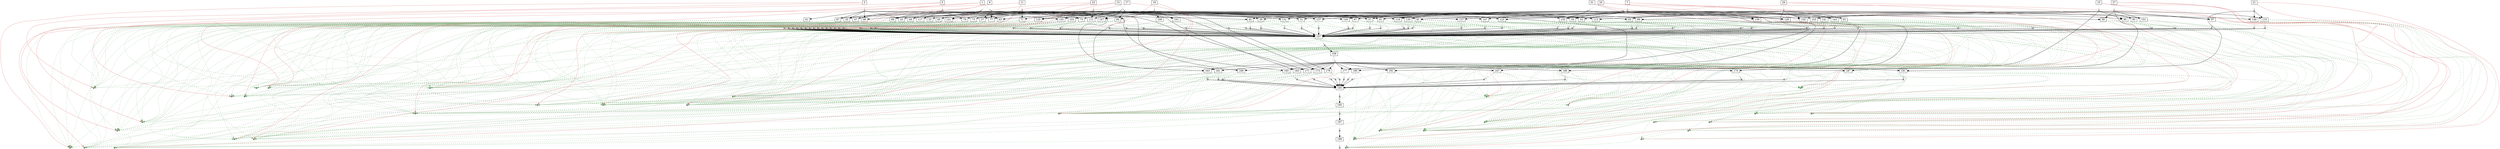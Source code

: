 strict digraph  {
	node [label="\N"];
	1	 [height=0,
		shape=rect,
		size=13.91,
		width=0];
	2	 [fillcolor=gray,
		height=0.1,
		label="",
		shape=rect,
		size=0,
		style=filled,
		width=0.1];
	1 -> 2	 [color=gray,
		size=12487476.0];
	201	 [fillcolor="#88bb88",
		height=0.1,
		label="",
		shape=rect,
		size=0,
		style=filled,
		width=0.1];
	1 -> 201	 [color="#dd7777",
		size=4061838.0,
		weight=0];
	202	 [fillcolor="#88bb88",
		height=0.1,
		label="",
		shape=rect,
		size=0,
		style=filled,
		width=0.1];
	1 -> 202	 [color="#dd7777",
		size=4061838.0,
		weight=0];
	33	 [height=0,
		shape=rect,
		size=10.37,
		width=0];
	2 -> 33	 [size=0];
	35	 [height=0,
		shape=rect,
		size=10.47,
		width=0];
	2 -> 35	 [size=0];
	37	 [height=0,
		shape=rect,
		size=10.61,
		width=0];
	2 -> 37	 [size=0];
	39	 [height=0,
		shape=rect,
		size=10.59,
		width=0];
	2 -> 39	 [size=0];
	77	 [height=0,
		shape=rect,
		size=10.63,
		width=0];
	2 -> 77	 [size=0];
	103	 [height=0,
		shape=rect,
		size=10.75,
		width=0];
	2 -> 103	 [size=0];
	161	 [height=0,
		shape=rect,
		size=10.9,
		width=0];
	2 -> 161	 [size=0];
	3	 [height=0,
		shape=rect,
		size=13.82,
		width=0];
	4	 [fillcolor=gray,
		height=0.1,
		label="",
		shape=rect,
		size=0,
		style=filled,
		width=0.1];
	3 -> 4	 [color=gray,
		size=12535752.0];
	203	 [fillcolor="#88bb88",
		height=0.1,
		label="",
		shape=rect,
		size=0,
		style=filled,
		width=0.1];
	3 -> 203	 [color="#dd7777",
		size=4061838.0,
		weight=0];
	204	 [fillcolor="#88bb88",
		height=0.1,
		label="",
		shape=rect,
		size=0,
		style=filled,
		width=0.1];
	3 -> 204	 [color="#dd7777",
		size=4061838.0,
		weight=0];
	4 -> 35	 [size=0];
	41	 [height=0,
		shape=rect,
		size=10.59,
		width=0];
	4 -> 41	 [size=0];
	43	 [height=0,
		shape=rect,
		size=10.59,
		width=0];
	4 -> 43	 [size=0];
	45	 [height=0,
		shape=rect,
		size=10.68,
		width=0];
	4 -> 45	 [size=0];
	67	 [height=0,
		shape=rect,
		size=10.45,
		width=0];
	4 -> 67	 [size=0];
	99	 [height=0,
		shape=rect,
		size=10.48,
		width=0];
	4 -> 99	 [size=0];
	163	 [height=0,
		shape=rect,
		size=10.64,
		width=0];
	4 -> 163	 [size=0];
	5	 [height=0,
		shape=rect,
		size=13.96,
		width=0];
	6	 [fillcolor=gray,
		height=0.1,
		label="",
		shape=rect,
		size=0,
		style=filled,
		width=0.1];
	5 -> 6	 [color=gray,
		size=12546996.0];
	205	 [fillcolor="#88bb88",
		height=0.1,
		label="",
		shape=rect,
		size=0,
		style=filled,
		width=0.1];
	5 -> 205	 [color="#dd7777",
		size=4061838.0,
		weight=0];
	206	 [fillcolor="#88bb88",
		height=0.1,
		label="",
		shape=rect,
		size=0,
		style=filled,
		width=0.1];
	5 -> 206	 [color="#dd7777",
		size=4061838.0,
		weight=0];
	47	 [height=0,
		shape=rect,
		size=10.74,
		width=0];
	6 -> 47	 [size=0];
	49	 [height=0,
		shape=rect,
		size=10.64,
		width=0];
	6 -> 49	 [size=0];
	51	 [height=0,
		shape=rect,
		size=10.59,
		width=0];
	6 -> 51	 [size=0];
	69	 [height=0,
		shape=rect,
		size=10.52,
		width=0];
	6 -> 69	 [size=0];
	79	 [height=0,
		shape=rect,
		size=10.83,
		width=0];
	6 -> 79	 [size=0];
	105	 [height=0,
		shape=rect,
		size=10.49,
		width=0];
	6 -> 105	 [size=0];
	117	 [height=0,
		shape=rect,
		size=10.54,
		width=0];
	6 -> 117	 [size=0];
	165	 [height=0,
		shape=rect,
		size=10.47,
		width=0];
	6 -> 165	 [size=0];
	7	 [height=0,
		shape=rect,
		size=13.47,
		width=0];
	8	 [fillcolor=gray,
		height=0.1,
		label="",
		shape=rect,
		size=0,
		style=filled,
		width=0.1];
	7 -> 8	 [color=gray,
		size=12537310.0];
	207	 [fillcolor="#88bb88",
		height=0.1,
		label="",
		shape=rect,
		size=0,
		style=filled,
		width=0.1];
	7 -> 207	 [color="#dd7777",
		size=4061838.0,
		weight=0];
	208	 [fillcolor="#88bb88",
		height=0.1,
		label="",
		shape=rect,
		size=0,
		style=filled,
		width=0.1];
	7 -> 208	 [color="#dd7777",
		size=4061838.0,
		weight=0];
	8 -> 51	 [size=0];
	53	 [height=0,
		shape=rect,
		size=10.33,
		width=0];
	8 -> 53	 [size=0];
	55	 [height=0,
		shape=rect,
		size=10.65,
		width=0];
	8 -> 55	 [size=0];
	57	 [height=0,
		shape=rect,
		size=10.68,
		width=0];
	8 -> 57	 [size=0];
	59	 [height=0,
		shape=rect,
		size=10.61,
		width=0];
	8 -> 59	 [size=0];
	61	 [height=0,
		shape=rect,
		size=10.63,
		width=0];
	8 -> 61	 [size=0];
	81	 [height=0,
		shape=rect,
		size=10.69,
		width=0];
	8 -> 81	 [size=0];
	119	 [height=0,
		shape=rect,
		size=10.67,
		width=0];
	8 -> 119	 [size=0];
	129	 [height=0,
		shape=rect,
		size=10.65,
		width=0];
	8 -> 129	 [size=0];
	143	 [height=0,
		shape=rect,
		size=10.54,
		width=0];
	8 -> 143	 [size=0];
	167	 [height=0,
		shape=rect,
		size=11.07,
		width=0];
	8 -> 167	 [size=0];
	9	 [height=0,
		shape=rect,
		size=13.71,
		width=0];
	10	 [fillcolor=gray,
		height=0.1,
		label="",
		shape=rect,
		size=0,
		style=filled,
		width=0.1];
	9 -> 10	 [color=gray,
		size=12561358.0];
	209	 [fillcolor="#88bb88",
		height=0.1,
		label="",
		shape=rect,
		size=0,
		style=filled,
		width=0.1];
	9 -> 209	 [color="#dd7777",
		size=4061838.0,
		weight=0];
	210	 [fillcolor="#88bb88",
		height=0.1,
		label="",
		shape=rect,
		size=0,
		style=filled,
		width=0.1];
	9 -> 210	 [color="#dd7777",
		size=4061838.0,
		weight=0];
	63	 [height=0,
		shape=rect,
		size=10.57,
		width=0];
	10 -> 63	 [size=0];
	65	 [height=0,
		shape=rect,
		size=10.45,
		width=0];
	10 -> 65	 [size=0];
	121	 [height=0,
		shape=rect,
		size=10.48,
		width=0];
	10 -> 121	 [size=0];
	169	 [height=0,
		shape=rect,
		size=10.71,
		width=0];
	10 -> 169	 [size=0];
	11	 [height=0,
		shape=rect,
		size=13.43,
		width=0];
	12	 [fillcolor=gray,
		height=0.1,
		label="",
		shape=rect,
		size=0,
		style=filled,
		width=0.1];
	11 -> 12	 [color=gray,
		size=12534206.0];
	211	 [fillcolor="#88bb88",
		height=0.1,
		label="",
		shape=rect,
		size=0,
		style=filled,
		width=0.1];
	11 -> 211	 [color="#dd7777",
		size=4061838.0,
		weight=0];
	212	 [fillcolor="#88bb88",
		height=0.1,
		label="",
		shape=rect,
		size=0,
		style=filled,
		width=0.1];
	11 -> 212	 [color="#dd7777",
		size=4061838.0,
		weight=0];
	12 -> 47	 [size=0];
	12 -> 67	 [size=0];
	12 -> 69	 [size=0];
	71	 [height=0,
		shape=rect,
		size=10.54,
		width=0];
	12 -> 71	 [size=0];
	73	 [height=0,
		shape=rect,
		size=10.6,
		width=0];
	12 -> 73	 [size=0];
	75	 [height=0,
		shape=rect,
		size=10.55,
		width=0];
	12 -> 75	 [size=0];
	131	 [height=0,
		shape=rect,
		size=10.55,
		width=0];
	12 -> 131	 [size=0];
	145	 [height=0,
		shape=rect,
		size=10.68,
		width=0];
	12 -> 145	 [size=0];
	171	 [height=0,
		shape=rect,
		size=10.79,
		width=0];
	12 -> 171	 [size=0];
	13	 [height=0,
		shape=rect,
		size=13.94,
		width=0];
	14	 [fillcolor=gray,
		height=0.1,
		label="",
		shape=rect,
		size=0,
		style=filled,
		width=0.1];
	13 -> 14	 [color=gray,
		size=12559370.0];
	213	 [fillcolor="#88bb88",
		height=0.1,
		label="",
		shape=rect,
		size=0,
		style=filled,
		width=0.1];
	13 -> 213	 [color="#dd7777",
		size=4061838.0,
		weight=0];
	214	 [fillcolor="#88bb88",
		height=0.1,
		label="",
		shape=rect,
		size=0,
		style=filled,
		width=0.1];
	13 -> 214	 [color="#dd7777",
		size=4061838.0,
		weight=0];
	14 -> 37	 [size=0];
	14 -> 63	 [size=0];
	14 -> 71	 [size=0];
	14 -> 77	 [size=0];
	14 -> 79	 [size=0];
	14 -> 81	 [size=0];
	83	 [height=0,
		shape=rect,
		size=10.49,
		width=0];
	14 -> 83	 [size=0];
	85	 [height=0,
		shape=rect,
		size=10.46,
		width=0];
	14 -> 85	 [size=0];
	87	 [height=0,
		shape=rect,
		size=10.68,
		width=0];
	14 -> 87	 [size=0];
	89	 [height=0,
		shape=rect,
		size=10.53,
		width=0];
	14 -> 89	 [size=0];
	91	 [height=0,
		shape=rect,
		size=10.66,
		width=0];
	14 -> 91	 [size=0];
	107	 [height=0,
		shape=rect,
		size=10.58,
		width=0];
	14 -> 107	 [size=0];
	147	 [height=0,
		shape=rect,
		size=10.62,
		width=0];
	14 -> 147	 [size=0];
	173	 [height=0,
		shape=rect,
		size=10.7,
		width=0];
	14 -> 173	 [size=0];
	15	 [height=0,
		shape=rect,
		size=13.95,
		width=0];
	16	 [fillcolor=gray,
		height=0.1,
		label="",
		shape=rect,
		size=0,
		style=filled,
		width=0.1];
	15 -> 16	 [color=gray,
		size=12593844.0];
	215	 [fillcolor="#88bb88",
		height=0.1,
		label="",
		shape=rect,
		size=0,
		style=filled,
		width=0.1];
	15 -> 215	 [color="#dd7777",
		size=4061838.0,
		weight=0];
	216	 [fillcolor="#88bb88",
		height=0.1,
		label="",
		shape=rect,
		size=0,
		style=filled,
		width=0.1];
	15 -> 216	 [color="#dd7777",
		size=4061838.0,
		weight=0];
	16 -> 83	 [size=0];
	93	 [height=0,
		shape=rect,
		size=10.65,
		width=0];
	16 -> 93	 [size=0];
	95	 [height=0,
		shape=rect,
		size=10.46,
		width=0];
	16 -> 95	 [size=0];
	97	 [height=0,
		shape=rect,
		size=10.56,
		width=0];
	16 -> 97	 [size=0];
	123	 [height=0,
		shape=rect,
		size=10.51,
		width=0];
	16 -> 123	 [size=0];
	175	 [height=0,
		shape=rect,
		size=10.61,
		width=0];
	16 -> 175	 [size=0];
	17	 [height=0,
		shape=rect,
		size=13.39,
		width=0];
	18	 [fillcolor=gray,
		height=0.1,
		label="",
		shape=rect,
		size=0,
		style=filled,
		width=0.1];
	17 -> 18	 [color=gray,
		size=12558874.0];
	217	 [fillcolor="#88bb88",
		height=0.1,
		label="",
		shape=rect,
		size=0,
		style=filled,
		width=0.1];
	17 -> 217	 [color="#dd7777",
		size=4061838.0,
		weight=0];
	218	 [fillcolor="#88bb88",
		height=0.1,
		label="",
		shape=rect,
		size=0,
		style=filled,
		width=0.1];
	17 -> 218	 [color="#dd7777",
		size=4061838.0,
		weight=0];
	18 -> 53	 [size=0];
	18 -> 65	 [size=0];
	18 -> 73	 [size=0];
	18 -> 99	 [size=0];
	101	 [height=0,
		shape=rect,
		size=10.68,
		width=0];
	18 -> 101	 [size=0];
	125	 [height=0,
		shape=rect,
		size=10.67,
		width=0];
	18 -> 125	 [size=0];
	133	 [height=0,
		shape=rect,
		size=10.64,
		width=0];
	18 -> 133	 [size=0];
	177	 [height=0,
		shape=rect,
		size=10.5,
		width=0];
	18 -> 177	 [size=0];
	19	 [height=0,
		shape=rect,
		size=13.49,
		width=0];
	20	 [fillcolor=gray,
		height=0.1,
		label="",
		shape=rect,
		size=0,
		style=filled,
		width=0.1];
	19 -> 20	 [color=gray,
		size=12530200.0];
	219	 [fillcolor="#88bb88",
		height=0.1,
		label="",
		shape=rect,
		size=0,
		style=filled,
		width=0.1];
	19 -> 219	 [color="#dd7777",
		size=4061838.0,
		weight=0];
	220	 [fillcolor="#88bb88",
		height=0.1,
		label="",
		shape=rect,
		size=0,
		style=filled,
		width=0.1];
	19 -> 220	 [color="#dd7777",
		size=4061838.0,
		weight=0];
	20 -> 55	 [size=0];
	20 -> 75	 [size=0];
	20 -> 85	 [size=0];
	20 -> 101	 [size=0];
	20 -> 103	 [size=0];
	20 -> 105	 [size=0];
	20 -> 107	 [size=0];
	109	 [height=0,
		shape=rect,
		size=10.83,
		width=0];
	20 -> 109	 [size=0];
	111	 [height=0,
		shape=rect,
		size=10.69,
		width=0];
	20 -> 111	 [size=0];
	113	 [height=0,
		shape=rect,
		size=10.73,
		width=0];
	20 -> 113	 [size=0];
	135	 [height=0,
		shape=rect,
		size=10.77,
		width=0];
	20 -> 135	 [size=0];
	179	 [height=0,
		shape=rect,
		size=10.55,
		width=0];
	20 -> 179	 [size=0];
	21	 [height=0,
		shape=rect,
		size=13.32,
		width=0];
	22	 [fillcolor=gray,
		height=0.1,
		label="",
		shape=rect,
		size=0,
		style=filled,
		width=0.1];
	21 -> 22	 [color=gray,
		size=12567566.0];
	221	 [fillcolor="#88bb88",
		height=0.1,
		label="",
		shape=rect,
		size=0,
		style=filled,
		width=0.1];
	21 -> 221	 [color="#dd7777",
		size=4061838.0,
		weight=0];
	222	 [fillcolor="#88bb88",
		height=0.1,
		label="",
		shape=rect,
		size=0,
		style=filled,
		width=0.1];
	21 -> 222	 [color="#dd7777",
		size=4061838.0,
		weight=0];
	115	 [height=0,
		shape=rect,
		size=10.65,
		width=0];
	22 -> 115	 [size=0];
	149	 [height=0,
		shape=rect,
		size=10.79,
		width=0];
	22 -> 149	 [size=0];
	181	 [height=0,
		shape=rect,
		size=10.75,
		width=0];
	22 -> 181	 [size=0];
	23	 [height=0,
		shape=rect,
		size=13.86,
		width=0];
	24	 [fillcolor=gray,
		height=0.1,
		label="",
		shape=rect,
		size=0,
		style=filled,
		width=0.1];
	23 -> 24	 [color=gray,
		size=12563900.0];
	223	 [fillcolor="#88bb88",
		height=0.1,
		label="",
		shape=rect,
		size=0,
		style=filled,
		width=0.1];
	23 -> 223	 [color="#dd7777",
		size=4061838.0,
		weight=0];
	224	 [fillcolor="#88bb88",
		height=0.1,
		label="",
		shape=rect,
		size=0,
		style=filled,
		width=0.1];
	23 -> 224	 [color="#dd7777",
		size=4061838.0,
		weight=0];
	24 -> 43	 [size=0];
	24 -> 49	 [size=0];
	24 -> 57	 [size=0];
	24 -> 111	 [size=0];
	24 -> 117	 [size=0];
	24 -> 119	 [size=0];
	24 -> 121	 [size=0];
	24 -> 123	 [size=0];
	24 -> 125	 [size=0];
	127	 [height=0,
		shape=rect,
		size=10.69,
		width=0];
	24 -> 127	 [size=0];
	137	 [height=0,
		shape=rect,
		size=10.47,
		width=0];
	24 -> 137	 [size=0];
	183	 [height=0,
		shape=rect,
		size=10.37,
		width=0];
	24 -> 183	 [size=0];
	25	 [height=0,
		shape=rect,
		size=13.53,
		width=0];
	26	 [fillcolor=gray,
		height=0.1,
		label="",
		shape=rect,
		size=0,
		style=filled,
		width=0.1];
	25 -> 26	 [color=gray,
		size=12541626.0];
	225	 [fillcolor="#88bb88",
		height=0.1,
		label="",
		shape=rect,
		size=0,
		style=filled,
		width=0.1];
	25 -> 225	 [color="#dd7777",
		size=4061838.0,
		weight=0];
	226	 [fillcolor="#88bb88",
		height=0.1,
		label="",
		shape=rect,
		size=0,
		style=filled,
		width=0.1];
	25 -> 226	 [color="#dd7777",
		size=4061838.0,
		weight=0];
	26 -> 87	 [size=0];
	26 -> 95	 [size=0];
	26 -> 129	 [size=0];
	26 -> 131	 [size=0];
	26 -> 133	 [size=0];
	26 -> 135	 [size=0];
	26 -> 137	 [size=0];
	139	 [height=0,
		shape=rect,
		size=10.55,
		width=0];
	26 -> 139	 [size=0];
	185	 [height=0,
		shape=rect,
		size=10.79,
		width=0];
	26 -> 185	 [size=0];
	27	 [height=0,
		shape=rect,
		size=13.93,
		width=0];
	28	 [fillcolor=gray,
		height=0.1,
		label="",
		shape=rect,
		size=0,
		style=filled,
		width=0.1];
	27 -> 28	 [color=gray,
		size=12536290.0];
	227	 [fillcolor="#88bb88",
		height=0.1,
		label="",
		shape=rect,
		size=0,
		style=filled,
		width=0.1];
	27 -> 227	 [color="#dd7777",
		size=4061838.0,
		weight=0];
	228	 [fillcolor="#88bb88",
		height=0.1,
		label="",
		shape=rect,
		size=0,
		style=filled,
		width=0.1];
	27 -> 228	 [color="#dd7777",
		size=4061838.0,
		weight=0];
	28 -> 59	 [size=0];
	28 -> 89	 [size=0];
	28 -> 97	 [size=0];
	28 -> 115	 [size=0];
	141	 [height=0,
		shape=rect,
		size=10.57,
		width=0];
	28 -> 141	 [size=0];
	151	 [height=0,
		shape=rect,
		size=10.71,
		width=0];
	28 -> 151	 [size=0];
	153	 [height=0,
		shape=rect,
		size=10.52,
		width=0];
	28 -> 153	 [size=0];
	187	 [height=0,
		shape=rect,
		size=10.88,
		width=0];
	28 -> 187	 [size=0];
	29	 [height=0,
		shape=rect,
		size=13.12,
		width=0];
	30	 [fillcolor=gray,
		height=0.1,
		label="",
		shape=rect,
		size=0,
		style=filled,
		width=0.1];
	29 -> 30	 [color=gray,
		size=12558272.0];
	229	 [fillcolor="#88bb88",
		height=0.1,
		label="",
		shape=rect,
		size=0,
		style=filled,
		width=0.1];
	29 -> 229	 [color="#dd7777",
		size=4061838.0,
		weight=0];
	230	 [fillcolor="#88bb88",
		height=0.1,
		label="",
		shape=rect,
		size=0,
		style=filled,
		width=0.1];
	29 -> 230	 [color="#dd7777",
		size=4061838.0,
		weight=0];
	30 -> 61	 [size=0];
	30 -> 113	 [size=0];
	30 -> 127	 [size=0];
	30 -> 143	 [size=0];
	30 -> 145	 [size=0];
	30 -> 147	 [size=0];
	30 -> 149	 [size=0];
	30 -> 151	 [size=0];
	155	 [height=0,
		shape=rect,
		size=10.64,
		width=0];
	30 -> 155	 [size=0];
	189	 [height=0,
		shape=rect,
		size=10.78,
		width=0];
	30 -> 189	 [size=0];
	31	 [height=0,
		shape=rect,
		size=13.79,
		width=0];
	32	 [fillcolor=gray,
		height=0.1,
		label="",
		shape=rect,
		size=0,
		style=filled,
		width=0.1];
	31 -> 32	 [color=gray,
		size=12555220.0];
	231	 [fillcolor="#88bb88",
		height=0.1,
		label="",
		shape=rect,
		size=0,
		style=filled,
		width=0.1];
	31 -> 231	 [color="#dd7777",
		size=4061838.0,
		weight=0];
	232	 [fillcolor="#88bb88",
		height=0.1,
		label="",
		shape=rect,
		size=0,
		style=filled,
		width=0.1];
	31 -> 232	 [color="#dd7777",
		size=4061838.0,
		weight=0];
	32 -> 39	 [size=0];
	32 -> 45	 [size=0];
	32 -> 91	 [size=0];
	32 -> 139	 [size=0];
	32 -> 141	 [size=0];
	32 -> 153	 [size=0];
	32 -> 155	 [size=0];
	191	 [height=0,
		shape=rect,
		size=10.94,
		width=0];
	32 -> 191	 [size=0];
	34	 [fillcolor=gray,
		height=0.1,
		label="",
		shape=rect,
		size=0,
		style=filled,
		width=0.1];
	33 -> 34	 [color=gray,
		size=8631459.0];
	33 -> 201	 [color="#77aa77",
		size=0,
		style=dashed,
		weight=0];
	33 -> 202	 [color="#77aa77",
		size=0,
		style=dashed,
		weight=0];
	157	 [height=0,
		shape=rect,
		size=4.96,
		width=0];
	34 -> 157	 [size=366063.0];
	36	 [fillcolor=gray,
		height=0.1,
		label="",
		shape=rect,
		size=0,
		style=filled,
		width=0.1];
	35 -> 36	 [color=gray,
		size=16944827.0];
	35 -> 201	 [color="#77aa77",
		size=0,
		style=dashed,
		weight=0];
	35 -> 202	 [color="#77aa77",
		size=0,
		style=dashed,
		weight=0];
	35 -> 203	 [color="#77aa77",
		size=0,
		style=dashed,
		weight=0];
	35 -> 204	 [color="#77aa77",
		size=0,
		style=dashed,
		weight=0];
	36 -> 157	 [size=366063.0];
	38	 [fillcolor=gray,
		height=0.1,
		label="",
		shape=rect,
		size=0,
		style=filled,
		width=0.1];
	37 -> 38	 [color=gray,
		size=16968445.0];
	37 -> 201	 [color="#77aa77",
		size=0,
		style=dashed,
		weight=0];
	37 -> 202	 [color="#77aa77",
		size=0,
		style=dashed,
		weight=0];
	37 -> 213	 [color="#77aa77",
		size=0,
		style=dashed,
		weight=0];
	37 -> 214	 [color="#77aa77",
		size=0,
		style=dashed,
		weight=0];
	38 -> 157	 [size=366063.0];
	40	 [fillcolor=gray,
		height=0.1,
		label="",
		shape=rect,
		size=0,
		style=filled,
		width=0.1];
	39 -> 40	 [color=gray,
		size=16964295.0];
	39 -> 201	 [color="#77aa77",
		size=0,
		style=dashed,
		weight=0];
	39 -> 202	 [color="#77aa77",
		size=0,
		style=dashed,
		weight=0];
	39 -> 231	 [color="#77aa77",
		size=0,
		style=dashed,
		weight=0];
	39 -> 232	 [color="#77aa77",
		size=0,
		style=dashed,
		weight=0];
	40 -> 157	 [size=366063.0];
	42	 [fillcolor=gray,
		height=0.1,
		label="",
		shape=rect,
		size=0,
		style=filled,
		width=0.1];
	41 -> 42	 [color=gray,
		size=8679735.0];
	41 -> 203	 [color="#77aa77",
		size=0,
		style=dashed,
		weight=0];
	41 -> 204	 [color="#77aa77",
		size=0,
		style=dashed,
		weight=0];
	42 -> 157	 [size=366063.0];
	44	 [fillcolor=gray,
		height=0.1,
		label="",
		shape=rect,
		size=0,
		style=filled,
		width=0.1];
	43 -> 44	 [color=gray,
		size=17021251.0];
	43 -> 203	 [color="#77aa77",
		size=0,
		style=dashed,
		weight=0];
	43 -> 204	 [color="#77aa77",
		size=0,
		style=dashed,
		weight=0];
	43 -> 223	 [color="#77aa77",
		size=0,
		style=dashed,
		weight=0];
	43 -> 224	 [color="#77aa77",
		size=0,
		style=dashed,
		weight=0];
	44 -> 157	 [size=366063.0];
	46	 [fillcolor=gray,
		height=0.1,
		label="",
		shape=rect,
		size=0,
		style=filled,
		width=0.1];
	45 -> 46	 [color=gray,
		size=17012571.0];
	45 -> 203	 [color="#77aa77",
		size=0,
		style=dashed,
		weight=0];
	45 -> 204	 [color="#77aa77",
		size=0,
		style=dashed,
		weight=0];
	45 -> 231	 [color="#77aa77",
		size=0,
		style=dashed,
		weight=0];
	45 -> 232	 [color="#77aa77",
		size=0,
		style=dashed,
		weight=0];
	46 -> 157	 [size=366063.0];
	48	 [fillcolor=gray,
		height=0.1,
		label="",
		shape=rect,
		size=0,
		style=filled,
		width=0.1];
	47 -> 48	 [color=gray,
		size=17002801.0];
	47 -> 205	 [color="#77aa77",
		size=0,
		style=dashed,
		weight=0];
	47 -> 206	 [color="#77aa77",
		size=0,
		style=dashed,
		weight=0];
	47 -> 211	 [color="#77aa77",
		size=0,
		style=dashed,
		weight=0];
	47 -> 212	 [color="#77aa77",
		size=0,
		style=dashed,
		weight=0];
	48 -> 157	 [size=366063.0];
	50	 [fillcolor=gray,
		height=0.1,
		label="",
		shape=rect,
		size=0,
		style=filled,
		width=0.1];
	49 -> 50	 [color=gray,
		size=17032495.0];
	49 -> 205	 [color="#77aa77",
		size=0,
		style=dashed,
		weight=0];
	49 -> 206	 [color="#77aa77",
		size=0,
		style=dashed,
		weight=0];
	49 -> 223	 [color="#77aa77",
		size=0,
		style=dashed,
		weight=0];
	49 -> 224	 [color="#77aa77",
		size=0,
		style=dashed,
		weight=0];
	50 -> 157	 [size=366063.0];
	52	 [fillcolor=gray,
		height=0.1,
		label="",
		shape=rect,
		size=0,
		style=filled,
		width=0.1];
	51 -> 52	 [color=gray,
		size=17005905.0];
	51 -> 205	 [color="#77aa77",
		size=0,
		style=dashed,
		weight=0];
	51 -> 206	 [color="#77aa77",
		size=0,
		style=dashed,
		weight=0];
	51 -> 207	 [color="#77aa77",
		size=0,
		style=dashed,
		weight=0];
	51 -> 208	 [color="#77aa77",
		size=0,
		style=dashed,
		weight=0];
	52 -> 157	 [size=366063.0];
	54	 [fillcolor=gray,
		height=0.1,
		label="",
		shape=rect,
		size=0,
		style=filled,
		width=0.1];
	53 -> 54	 [color=gray,
		size=17017783.0];
	53 -> 207	 [color="#77aa77",
		size=0,
		style=dashed,
		weight=0];
	53 -> 208	 [color="#77aa77",
		size=0,
		style=dashed,
		weight=0];
	53 -> 217	 [color="#77aa77",
		size=0,
		style=dashed,
		weight=0];
	53 -> 218	 [color="#77aa77",
		size=0,
		style=dashed,
		weight=0];
	54 -> 157	 [size=366063.0];
	56	 [fillcolor=gray,
		height=0.1,
		label="",
		shape=rect,
		size=0,
		style=filled,
		width=0.1];
	55 -> 56	 [color=gray,
		size=16989109.0];
	55 -> 207	 [color="#77aa77",
		size=0,
		style=dashed,
		weight=0];
	55 -> 208	 [color="#77aa77",
		size=0,
		style=dashed,
		weight=0];
	55 -> 219	 [color="#77aa77",
		size=0,
		style=dashed,
		weight=0];
	55 -> 220	 [color="#77aa77",
		size=0,
		style=dashed,
		weight=0];
	56 -> 157	 [size=366063.0];
	58	 [fillcolor=gray,
		height=0.1,
		label="",
		shape=rect,
		size=0,
		style=filled,
		width=0.1];
	57 -> 58	 [color=gray,
		size=17022809.0];
	57 -> 207	 [color="#77aa77",
		size=0,
		style=dashed,
		weight=0];
	57 -> 208	 [color="#77aa77",
		size=0,
		style=dashed,
		weight=0];
	57 -> 223	 [color="#77aa77",
		size=0,
		style=dashed,
		weight=0];
	57 -> 224	 [color="#77aa77",
		size=0,
		style=dashed,
		weight=0];
	58 -> 157	 [size=366063.0];
	60	 [fillcolor=gray,
		height=0.1,
		label="",
		shape=rect,
		size=0,
		style=filled,
		width=0.1];
	59 -> 60	 [color=gray,
		size=16995199.0];
	59 -> 207	 [color="#77aa77",
		size=0,
		style=dashed,
		weight=0];
	59 -> 208	 [color="#77aa77",
		size=0,
		style=dashed,
		weight=0];
	59 -> 227	 [color="#77aa77",
		size=0,
		style=dashed,
		weight=0];
	59 -> 228	 [color="#77aa77",
		size=0,
		style=dashed,
		weight=0];
	60 -> 157	 [size=366063.0];
	62	 [fillcolor=gray,
		height=0.1,
		label="",
		shape=rect,
		size=0,
		style=filled,
		width=0.1];
	61 -> 62	 [color=gray,
		size=17017181.0];
	61 -> 207	 [color="#77aa77",
		size=0,
		style=dashed,
		weight=0];
	61 -> 208	 [color="#77aa77",
		size=0,
		style=dashed,
		weight=0];
	61 -> 229	 [color="#77aa77",
		size=0,
		style=dashed,
		weight=0];
	61 -> 230	 [color="#77aa77",
		size=0,
		style=dashed,
		weight=0];
	62 -> 157	 [size=366063.0];
	64	 [fillcolor=gray,
		height=0.1,
		label="",
		shape=rect,
		size=0,
		style=filled,
		width=0.1];
	63 -> 64	 [color=gray,
		size=17042327.0];
	63 -> 209	 [color="#77aa77",
		size=0,
		style=dashed,
		weight=0];
	63 -> 210	 [color="#77aa77",
		size=0,
		style=dashed,
		weight=0];
	63 -> 213	 [color="#77aa77",
		size=0,
		style=dashed,
		weight=0];
	63 -> 214	 [color="#77aa77",
		size=0,
		style=dashed,
		weight=0];
	64 -> 157	 [size=366063.0];
	66	 [fillcolor=gray,
		height=0.1,
		label="",
		shape=rect,
		size=0,
		style=filled,
		width=0.1];
	65 -> 66	 [color=gray,
		size=17041831.0];
	65 -> 209	 [color="#77aa77",
		size=0,
		style=dashed,
		weight=0];
	65 -> 210	 [color="#77aa77",
		size=0,
		style=dashed,
		weight=0];
	65 -> 217	 [color="#77aa77",
		size=0,
		style=dashed,
		weight=0];
	65 -> 218	 [color="#77aa77",
		size=0,
		style=dashed,
		weight=0];
	66 -> 157	 [size=366063.0];
	68	 [fillcolor=gray,
		height=0.1,
		label="",
		shape=rect,
		size=0,
		style=filled,
		width=0.1];
	67 -> 68	 [color=gray,
		size=16991557.0];
	67 -> 203	 [color="#77aa77",
		size=0,
		style=dashed,
		weight=0];
	67 -> 204	 [color="#77aa77",
		size=0,
		style=dashed,
		weight=0];
	67 -> 211	 [color="#77aa77",
		size=0,
		style=dashed,
		weight=0];
	67 -> 212	 [color="#77aa77",
		size=0,
		style=dashed,
		weight=0];
	68 -> 157	 [size=366063.0];
	70	 [fillcolor=gray,
		height=0.1,
		label="",
		shape=rect,
		size=0,
		style=filled,
		width=0.1];
	69 -> 70	 [color=gray,
		size=17002801.0];
	69 -> 205	 [color="#77aa77",
		size=0,
		style=dashed,
		weight=0];
	69 -> 206	 [color="#77aa77",
		size=0,
		style=dashed,
		weight=0];
	69 -> 211	 [color="#77aa77",
		size=0,
		style=dashed,
		weight=0];
	69 -> 212	 [color="#77aa77",
		size=0,
		style=dashed,
		weight=0];
	70 -> 157	 [size=366063.0];
	72	 [fillcolor=gray,
		height=0.1,
		label="",
		shape=rect,
		size=0,
		style=filled,
		width=0.1];
	71 -> 72	 [color=gray,
		size=17015175.0];
	71 -> 211	 [color="#77aa77",
		size=0,
		style=dashed,
		weight=0];
	71 -> 212	 [color="#77aa77",
		size=0,
		style=dashed,
		weight=0];
	71 -> 213	 [color="#77aa77",
		size=0,
		style=dashed,
		weight=0];
	71 -> 214	 [color="#77aa77",
		size=0,
		style=dashed,
		weight=0];
	72 -> 157	 [size=366063.0];
	74	 [fillcolor=gray,
		height=0.1,
		label="",
		shape=rect,
		size=0,
		style=filled,
		width=0.1];
	73 -> 74	 [color=gray,
		size=17014679.0];
	73 -> 211	 [color="#77aa77",
		size=0,
		style=dashed,
		weight=0];
	73 -> 212	 [color="#77aa77",
		size=0,
		style=dashed,
		weight=0];
	73 -> 217	 [color="#77aa77",
		size=0,
		style=dashed,
		weight=0];
	73 -> 218	 [color="#77aa77",
		size=0,
		style=dashed,
		weight=0];
	74 -> 157	 [size=366063.0];
	76	 [fillcolor=gray,
		height=0.1,
		label="",
		shape=rect,
		size=0,
		style=filled,
		width=0.1];
	75 -> 76	 [color=gray,
		size=16986005.0];
	75 -> 211	 [color="#77aa77",
		size=0,
		style=dashed,
		weight=0];
	75 -> 212	 [color="#77aa77",
		size=0,
		style=dashed,
		weight=0];
	75 -> 219	 [color="#77aa77",
		size=0,
		style=dashed,
		weight=0];
	75 -> 220	 [color="#77aa77",
		size=0,
		style=dashed,
		weight=0];
	76 -> 157	 [size=366063.0];
	78	 [fillcolor=gray,
		height=0.1,
		label="",
		shape=rect,
		size=0,
		style=filled,
		width=0.1];
	77 -> 78	 [color=gray,
		size=16968445.0];
	77 -> 201	 [color="#77aa77",
		size=0,
		style=dashed,
		weight=0];
	77 -> 202	 [color="#77aa77",
		size=0,
		style=dashed,
		weight=0];
	77 -> 213	 [color="#77aa77",
		size=0,
		style=dashed,
		weight=0];
	77 -> 214	 [color="#77aa77",
		size=0,
		style=dashed,
		weight=0];
	78 -> 157	 [size=366063.0];
	80	 [fillcolor=gray,
		height=0.1,
		label="",
		shape=rect,
		size=0,
		style=filled,
		width=0.1];
	79 -> 80	 [color=gray,
		size=17027965.0];
	79 -> 205	 [color="#77aa77",
		size=0,
		style=dashed,
		weight=0];
	79 -> 206	 [color="#77aa77",
		size=0,
		style=dashed,
		weight=0];
	79 -> 213	 [color="#77aa77",
		size=0,
		style=dashed,
		weight=0];
	79 -> 214	 [color="#77aa77",
		size=0,
		style=dashed,
		weight=0];
	80 -> 157	 [size=366063.0];
	82	 [fillcolor=gray,
		height=0.1,
		label="",
		shape=rect,
		size=0,
		style=filled,
		width=0.1];
	81 -> 82	 [color=gray,
		size=17018279.0];
	81 -> 207	 [color="#77aa77",
		size=0,
		style=dashed,
		weight=0];
	81 -> 208	 [color="#77aa77",
		size=0,
		style=dashed,
		weight=0];
	81 -> 213	 [color="#77aa77",
		size=0,
		style=dashed,
		weight=0];
	81 -> 214	 [color="#77aa77",
		size=0,
		style=dashed,
		weight=0];
	82 -> 157	 [size=366063.0];
	84	 [fillcolor=gray,
		height=0.1,
		label="",
		shape=rect,
		size=0,
		style=filled,
		width=0.1];
	83 -> 84	 [color=gray,
		size=17074813.0];
	83 -> 213	 [color="#77aa77",
		size=0,
		style=dashed,
		weight=0];
	83 -> 214	 [color="#77aa77",
		size=0,
		style=dashed,
		weight=0];
	83 -> 215	 [color="#77aa77",
		size=0,
		style=dashed,
		weight=0];
	83 -> 216	 [color="#77aa77",
		size=0,
		style=dashed,
		weight=0];
	84 -> 157	 [size=366063.0];
	86	 [fillcolor=gray,
		height=0.1,
		label="",
		shape=rect,
		size=0,
		style=filled,
		width=0.1];
	85 -> 86	 [color=gray,
		size=17011169.0];
	85 -> 213	 [color="#77aa77",
		size=0,
		style=dashed,
		weight=0];
	85 -> 214	 [color="#77aa77",
		size=0,
		style=dashed,
		weight=0];
	85 -> 219	 [color="#77aa77",
		size=0,
		style=dashed,
		weight=0];
	85 -> 220	 [color="#77aa77",
		size=0,
		style=dashed,
		weight=0];
	86 -> 157	 [size=366063.0];
	88	 [fillcolor=gray,
		height=0.1,
		label="",
		shape=rect,
		size=0,
		style=filled,
		width=0.1];
	87 -> 88	 [color=gray,
		size=17022595.0];
	87 -> 213	 [color="#77aa77",
		size=0,
		style=dashed,
		weight=0];
	87 -> 214	 [color="#77aa77",
		size=0,
		style=dashed,
		weight=0];
	87 -> 225	 [color="#77aa77",
		size=0,
		style=dashed,
		weight=0];
	87 -> 226	 [color="#77aa77",
		size=0,
		style=dashed,
		weight=0];
	88 -> 157	 [size=366063.0];
	90	 [fillcolor=gray,
		height=0.1,
		label="",
		shape=rect,
		size=0,
		style=filled,
		width=0.1];
	89 -> 90	 [color=gray,
		size=17017259.0];
	89 -> 213	 [color="#77aa77",
		size=0,
		style=dashed,
		weight=0];
	89 -> 214	 [color="#77aa77",
		size=0,
		style=dashed,
		weight=0];
	89 -> 227	 [color="#77aa77",
		size=0,
		style=dashed,
		weight=0];
	89 -> 228	 [color="#77aa77",
		size=0,
		style=dashed,
		weight=0];
	90 -> 157	 [size=366063.0];
	92	 [fillcolor=gray,
		height=0.1,
		label="",
		shape=rect,
		size=0,
		style=filled,
		width=0.1];
	91 -> 92	 [color=gray,
		size=17036189.0];
	91 -> 213	 [color="#77aa77",
		size=0,
		style=dashed,
		weight=0];
	91 -> 214	 [color="#77aa77",
		size=0,
		style=dashed,
		weight=0];
	91 -> 231	 [color="#77aa77",
		size=0,
		style=dashed,
		weight=0];
	91 -> 232	 [color="#77aa77",
		size=0,
		style=dashed,
		weight=0];
	92 -> 157	 [size=366063.0];
	94	 [fillcolor=gray,
		height=0.1,
		label="",
		shape=rect,
		size=0,
		style=filled,
		width=0.1];
	93 -> 94	 [color=gray,
		size=8737827.0];
	93 -> 215	 [color="#77aa77",
		size=0,
		style=dashed,
		weight=0];
	93 -> 216	 [color="#77aa77",
		size=0,
		style=dashed,
		weight=0];
	94 -> 157	 [size=366063.0];
	96	 [fillcolor=gray,
		height=0.1,
		label="",
		shape=rect,
		size=0,
		style=filled,
		width=0.1];
	95 -> 96	 [color=gray,
		size=17057069.0];
	95 -> 215	 [color="#77aa77",
		size=0,
		style=dashed,
		weight=0];
	95 -> 216	 [color="#77aa77",
		size=0,
		style=dashed,
		weight=0];
	95 -> 225	 [color="#77aa77",
		size=0,
		style=dashed,
		weight=0];
	95 -> 226	 [color="#77aa77",
		size=0,
		style=dashed,
		weight=0];
	96 -> 157	 [size=366063.0];
	98	 [fillcolor=gray,
		height=0.1,
		label="",
		shape=rect,
		size=0,
		style=filled,
		width=0.1];
	97 -> 98	 [color=gray,
		size=17051733.0];
	97 -> 215	 [color="#77aa77",
		size=0,
		style=dashed,
		weight=0];
	97 -> 216	 [color="#77aa77",
		size=0,
		style=dashed,
		weight=0];
	97 -> 227	 [color="#77aa77",
		size=0,
		style=dashed,
		weight=0];
	97 -> 228	 [color="#77aa77",
		size=0,
		style=dashed,
		weight=0];
	98 -> 157	 [size=366063.0];
	100	 [fillcolor=gray,
		height=0.1,
		label="",
		shape=rect,
		size=0,
		style=filled,
		width=0.1];
	99 -> 100	 [color=gray,
		size=17016225.0];
	99 -> 203	 [color="#77aa77",
		size=0,
		style=dashed,
		weight=0];
	99 -> 204	 [color="#77aa77",
		size=0,
		style=dashed,
		weight=0];
	99 -> 217	 [color="#77aa77",
		size=0,
		style=dashed,
		weight=0];
	99 -> 218	 [color="#77aa77",
		size=0,
		style=dashed,
		weight=0];
	100 -> 157	 [size=366063.0];
	102	 [fillcolor=gray,
		height=0.1,
		label="",
		shape=rect,
		size=0,
		style=filled,
		width=0.1];
	101 -> 102	 [color=gray,
		size=17010673.0];
	101 -> 217	 [color="#77aa77",
		size=0,
		style=dashed,
		weight=0];
	101 -> 218	 [color="#77aa77",
		size=0,
		style=dashed,
		weight=0];
	101 -> 219	 [color="#77aa77",
		size=0,
		style=dashed,
		weight=0];
	101 -> 220	 [color="#77aa77",
		size=0,
		style=dashed,
		weight=0];
	102 -> 157	 [size=366063.0];
	104	 [fillcolor=gray,
		height=0.1,
		label="",
		shape=rect,
		size=0,
		style=filled,
		width=0.1];
	103 -> 104	 [color=gray,
		size=16939275.0];
	103 -> 201	 [color="#77aa77",
		size=0,
		style=dashed,
		weight=0];
	103 -> 202	 [color="#77aa77",
		size=0,
		style=dashed,
		weight=0];
	103 -> 219	 [color="#77aa77",
		size=0,
		style=dashed,
		weight=0];
	103 -> 220	 [color="#77aa77",
		size=0,
		style=dashed,
		weight=0];
	104 -> 157	 [size=366063.0];
	106	 [fillcolor=gray,
		height=0.1,
		label="",
		shape=rect,
		size=0,
		style=filled,
		width=0.1];
	105 -> 106	 [color=gray,
		size=16998795.0];
	105 -> 205	 [color="#77aa77",
		size=0,
		style=dashed,
		weight=0];
	105 -> 206	 [color="#77aa77",
		size=0,
		style=dashed,
		weight=0];
	105 -> 219	 [color="#77aa77",
		size=0,
		style=dashed,
		weight=0];
	105 -> 220	 [color="#77aa77",
		size=0,
		style=dashed,
		weight=0];
	106 -> 157	 [size=366063.0];
	108	 [fillcolor=gray,
		height=0.1,
		label="",
		shape=rect,
		size=0,
		style=filled,
		width=0.1];
	107 -> 108	 [color=gray,
		size=17011169.0];
	107 -> 213	 [color="#77aa77",
		size=0,
		style=dashed,
		weight=0];
	107 -> 214	 [color="#77aa77",
		size=0,
		style=dashed,
		weight=0];
	107 -> 219	 [color="#77aa77",
		size=0,
		style=dashed,
		weight=0];
	107 -> 220	 [color="#77aa77",
		size=0,
		style=dashed,
		weight=0];
	108 -> 157	 [size=366063.0];
	110	 [fillcolor=gray,
		height=0.1,
		label="",
		shape=rect,
		size=0,
		style=filled,
		width=0.1];
	109 -> 110	 [color=gray,
		size=8674183.0];
	109 -> 219	 [color="#77aa77",
		size=0,
		style=dashed,
		weight=0];
	109 -> 220	 [color="#77aa77",
		size=0,
		style=dashed,
		weight=0];
	110 -> 157	 [size=366063.0];
	112	 [fillcolor=gray,
		height=0.1,
		label="",
		shape=rect,
		size=0,
		style=filled,
		width=0.1];
	111 -> 112	 [color=gray,
		size=17015699.0];
	111 -> 219	 [color="#77aa77",
		size=0,
		style=dashed,
		weight=0];
	111 -> 220	 [color="#77aa77",
		size=0,
		style=dashed,
		weight=0];
	111 -> 223	 [color="#77aa77",
		size=0,
		style=dashed,
		weight=0];
	111 -> 224	 [color="#77aa77",
		size=0,
		style=dashed,
		weight=0];
	112 -> 157	 [size=366063.0];
	114	 [fillcolor=gray,
		height=0.1,
		label="",
		shape=rect,
		size=0,
		style=filled,
		width=0.1];
	113 -> 114	 [color=gray,
		size=17010071.0];
	113 -> 219	 [color="#77aa77",
		size=0,
		style=dashed,
		weight=0];
	113 -> 220	 [color="#77aa77",
		size=0,
		style=dashed,
		weight=0];
	113 -> 229	 [color="#77aa77",
		size=0,
		style=dashed,
		weight=0];
	113 -> 230	 [color="#77aa77",
		size=0,
		style=dashed,
		weight=0];
	114 -> 157	 [size=366063.0];
	116	 [fillcolor=gray,
		height=0.1,
		label="",
		shape=rect,
		size=0,
		style=filled,
		width=0.1];
	115 -> 116	 [color=gray,
		size=17025455.0];
	115 -> 221	 [color="#77aa77",
		size=0,
		style=dashed,
		weight=0];
	115 -> 222	 [color="#77aa77",
		size=0,
		style=dashed,
		weight=0];
	115 -> 227	 [color="#77aa77",
		size=0,
		style=dashed,
		weight=0];
	115 -> 228	 [color="#77aa77",
		size=0,
		style=dashed,
		weight=0];
	116 -> 157	 [size=366063.0];
	118	 [fillcolor=gray,
		height=0.1,
		label="",
		shape=rect,
		size=0,
		style=filled,
		width=0.1];
	117 -> 118	 [color=gray,
		size=17032495.0];
	117 -> 205	 [color="#77aa77",
		size=0,
		style=dashed,
		weight=0];
	117 -> 206	 [color="#77aa77",
		size=0,
		style=dashed,
		weight=0];
	117 -> 223	 [color="#77aa77",
		size=0,
		style=dashed,
		weight=0];
	117 -> 224	 [color="#77aa77",
		size=0,
		style=dashed,
		weight=0];
	118 -> 157	 [size=366063.0];
	120	 [fillcolor=gray,
		height=0.1,
		label="",
		shape=rect,
		size=0,
		style=filled,
		width=0.1];
	119 -> 120	 [color=gray,
		size=17022809.0];
	119 -> 207	 [color="#77aa77",
		size=0,
		style=dashed,
		weight=0];
	119 -> 208	 [color="#77aa77",
		size=0,
		style=dashed,
		weight=0];
	119 -> 223	 [color="#77aa77",
		size=0,
		style=dashed,
		weight=0];
	119 -> 224	 [color="#77aa77",
		size=0,
		style=dashed,
		weight=0];
	120 -> 157	 [size=366063.0];
	122	 [fillcolor=gray,
		height=0.1,
		label="",
		shape=rect,
		size=0,
		style=filled,
		width=0.1];
	121 -> 122	 [color=gray,
		size=17046857.0];
	121 -> 209	 [color="#77aa77",
		size=0,
		style=dashed,
		weight=0];
	121 -> 210	 [color="#77aa77",
		size=0,
		style=dashed,
		weight=0];
	121 -> 223	 [color="#77aa77",
		size=0,
		style=dashed,
		weight=0];
	121 -> 224	 [color="#77aa77",
		size=0,
		style=dashed,
		weight=0];
	122 -> 157	 [size=366063.0];
	124	 [fillcolor=gray,
		height=0.1,
		label="",
		shape=rect,
		size=0,
		style=filled,
		width=0.1];
	123 -> 124	 [color=gray,
		size=17079343.0];
	123 -> 215	 [color="#77aa77",
		size=0,
		style=dashed,
		weight=0];
	123 -> 216	 [color="#77aa77",
		size=0,
		style=dashed,
		weight=0];
	123 -> 223	 [color="#77aa77",
		size=0,
		style=dashed,
		weight=0];
	123 -> 224	 [color="#77aa77",
		size=0,
		style=dashed,
		weight=0];
	124 -> 157	 [size=366063.0];
	126	 [fillcolor=gray,
		height=0.1,
		label="",
		shape=rect,
		size=0,
		style=filled,
		width=0.1];
	125 -> 126	 [color=gray,
		size=17044373.0];
	125 -> 217	 [color="#77aa77",
		size=0,
		style=dashed,
		weight=0];
	125 -> 218	 [color="#77aa77",
		size=0,
		style=dashed,
		weight=0];
	125 -> 223	 [color="#77aa77",
		size=0,
		style=dashed,
		weight=0];
	125 -> 224	 [color="#77aa77",
		size=0,
		style=dashed,
		weight=0];
	126 -> 157	 [size=366063.0];
	128	 [fillcolor=gray,
		height=0.1,
		label="",
		shape=rect,
		size=0,
		style=filled,
		width=0.1];
	127 -> 128	 [color=gray,
		size=17043771.0];
	127 -> 223	 [color="#77aa77",
		size=0,
		style=dashed,
		weight=0];
	127 -> 224	 [color="#77aa77",
		size=0,
		style=dashed,
		weight=0];
	127 -> 229	 [color="#77aa77",
		size=0,
		style=dashed,
		weight=0];
	127 -> 230	 [color="#77aa77",
		size=0,
		style=dashed,
		weight=0];
	128 -> 157	 [size=366063.0];
	130	 [fillcolor=gray,
		height=0.1,
		label="",
		shape=rect,
		size=0,
		style=filled,
		width=0.1];
	129 -> 130	 [color=gray,
		size=17000535.0];
	129 -> 207	 [color="#77aa77",
		size=0,
		style=dashed,
		weight=0];
	129 -> 208	 [color="#77aa77",
		size=0,
		style=dashed,
		weight=0];
	129 -> 225	 [color="#77aa77",
		size=0,
		style=dashed,
		weight=0];
	129 -> 226	 [color="#77aa77",
		size=0,
		style=dashed,
		weight=0];
	130 -> 157	 [size=366063.0];
	132	 [fillcolor=gray,
		height=0.1,
		label="",
		shape=rect,
		size=0,
		style=filled,
		width=0.1];
	131 -> 132	 [color=gray,
		size=16997431.0];
	131 -> 211	 [color="#77aa77",
		size=0,
		style=dashed,
		weight=0];
	131 -> 212	 [color="#77aa77",
		size=0,
		style=dashed,
		weight=0];
	131 -> 225	 [color="#77aa77",
		size=0,
		style=dashed,
		weight=0];
	131 -> 226	 [color="#77aa77",
		size=0,
		style=dashed,
		weight=0];
	132 -> 157	 [size=366063.0];
	134	 [fillcolor=gray,
		height=0.1,
		label="",
		shape=rect,
		size=0,
		style=filled,
		width=0.1];
	133 -> 134	 [color=gray,
		size=17022099.0];
	133 -> 217	 [color="#77aa77",
		size=0,
		style=dashed,
		weight=0];
	133 -> 218	 [color="#77aa77",
		size=0,
		style=dashed,
		weight=0];
	133 -> 225	 [color="#77aa77",
		size=0,
		style=dashed,
		weight=0];
	133 -> 226	 [color="#77aa77",
		size=0,
		style=dashed,
		weight=0];
	134 -> 157	 [size=366063.0];
	136	 [fillcolor=gray,
		height=0.1,
		label="",
		shape=rect,
		size=0,
		style=filled,
		width=0.1];
	135 -> 136	 [color=gray,
		size=16993425.0];
	135 -> 219	 [color="#77aa77",
		size=0,
		style=dashed,
		weight=0];
	135 -> 220	 [color="#77aa77",
		size=0,
		style=dashed,
		weight=0];
	135 -> 225	 [color="#77aa77",
		size=0,
		style=dashed,
		weight=0];
	135 -> 226	 [color="#77aa77",
		size=0,
		style=dashed,
		weight=0];
	136 -> 157	 [size=366063.0];
	138	 [fillcolor=gray,
		height=0.1,
		label="",
		shape=rect,
		size=0,
		style=filled,
		width=0.1];
	137 -> 138	 [color=gray,
		size=17027125.0];
	137 -> 223	 [color="#77aa77",
		size=0,
		style=dashed,
		weight=0];
	137 -> 224	 [color="#77aa77",
		size=0,
		style=dashed,
		weight=0];
	137 -> 225	 [color="#77aa77",
		size=0,
		style=dashed,
		weight=0];
	137 -> 226	 [color="#77aa77",
		size=0,
		style=dashed,
		weight=0];
	138 -> 157	 [size=366063.0];
	140	 [fillcolor=gray,
		height=0.1,
		label="",
		shape=rect,
		size=0,
		style=filled,
		width=0.1];
	139 -> 140	 [color=gray,
		size=17018445.0];
	139 -> 225	 [color="#77aa77",
		size=0,
		style=dashed,
		weight=0];
	139 -> 226	 [color="#77aa77",
		size=0,
		style=dashed,
		weight=0];
	139 -> 231	 [color="#77aa77",
		size=0,
		style=dashed,
		weight=0];
	139 -> 232	 [color="#77aa77",
		size=0,
		style=dashed,
		weight=0];
	140 -> 157	 [size=366063.0];
	142	 [fillcolor=gray,
		height=0.1,
		label="",
		shape=rect,
		size=0,
		style=filled,
		width=0.1];
	141 -> 142	 [color=gray,
		size=17013109.0];
	141 -> 227	 [color="#77aa77",
		size=0,
		style=dashed,
		weight=0];
	141 -> 228	 [color="#77aa77",
		size=0,
		style=dashed,
		weight=0];
	141 -> 231	 [color="#77aa77",
		size=0,
		style=dashed,
		weight=0];
	141 -> 232	 [color="#77aa77",
		size=0,
		style=dashed,
		weight=0];
	142 -> 157	 [size=366063.0];
	144	 [fillcolor=gray,
		height=0.1,
		label="",
		shape=rect,
		size=0,
		style=filled,
		width=0.1];
	143 -> 144	 [color=gray,
		size=17017181.0];
	143 -> 207	 [color="#77aa77",
		size=0,
		style=dashed,
		weight=0];
	143 -> 208	 [color="#77aa77",
		size=0,
		style=dashed,
		weight=0];
	143 -> 229	 [color="#77aa77",
		size=0,
		style=dashed,
		weight=0];
	143 -> 230	 [color="#77aa77",
		size=0,
		style=dashed,
		weight=0];
	144 -> 157	 [size=366063.0];
	146	 [fillcolor=gray,
		height=0.1,
		label="",
		shape=rect,
		size=0,
		style=filled,
		width=0.1];
	145 -> 146	 [color=gray,
		size=17014077.0];
	145 -> 211	 [color="#77aa77",
		size=0,
		style=dashed,
		weight=0];
	145 -> 212	 [color="#77aa77",
		size=0,
		style=dashed,
		weight=0];
	145 -> 229	 [color="#77aa77",
		size=0,
		style=dashed,
		weight=0];
	145 -> 230	 [color="#77aa77",
		size=0,
		style=dashed,
		weight=0];
	146 -> 157	 [size=366063.0];
	148	 [fillcolor=gray,
		height=0.1,
		label="",
		shape=rect,
		size=0,
		style=filled,
		width=0.1];
	147 -> 148	 [color=gray,
		size=17039241.0];
	147 -> 213	 [color="#77aa77",
		size=0,
		style=dashed,
		weight=0];
	147 -> 214	 [color="#77aa77",
		size=0,
		style=dashed,
		weight=0];
	147 -> 229	 [color="#77aa77",
		size=0,
		style=dashed,
		weight=0];
	147 -> 230	 [color="#77aa77",
		size=0,
		style=dashed,
		weight=0];
	148 -> 157	 [size=366063.0];
	150	 [fillcolor=gray,
		height=0.1,
		label="",
		shape=rect,
		size=0,
		style=filled,
		width=0.1];
	149 -> 150	 [color=gray,
		size=17047437.0];
	149 -> 221	 [color="#77aa77",
		size=0,
		style=dashed,
		weight=0];
	149 -> 222	 [color="#77aa77",
		size=0,
		style=dashed,
		weight=0];
	149 -> 229	 [color="#77aa77",
		size=0,
		style=dashed,
		weight=0];
	149 -> 230	 [color="#77aa77",
		size=0,
		style=dashed,
		weight=0];
	150 -> 157	 [size=366063.0];
	152	 [fillcolor=gray,
		height=0.1,
		label="",
		shape=rect,
		size=0,
		style=filled,
		width=0.1];
	151 -> 152	 [color=gray,
		size=17016161.0];
	151 -> 227	 [color="#77aa77",
		size=0,
		style=dashed,
		weight=0];
	151 -> 228	 [color="#77aa77",
		size=0,
		style=dashed,
		weight=0];
	151 -> 229	 [color="#77aa77",
		size=0,
		style=dashed,
		weight=0];
	151 -> 230	 [color="#77aa77",
		size=0,
		style=dashed,
		weight=0];
	152 -> 157	 [size=366063.0];
	154	 [fillcolor=gray,
		height=0.1,
		label="",
		shape=rect,
		size=0,
		style=filled,
		width=0.1];
	153 -> 154	 [color=gray,
		size=17013109.0];
	153 -> 227	 [color="#77aa77",
		size=0,
		style=dashed,
		weight=0];
	153 -> 228	 [color="#77aa77",
		size=0,
		style=dashed,
		weight=0];
	153 -> 231	 [color="#77aa77",
		size=0,
		style=dashed,
		weight=0];
	153 -> 232	 [color="#77aa77",
		size=0,
		style=dashed,
		weight=0];
	154 -> 157	 [size=366063.0];
	156	 [fillcolor=gray,
		height=0.1,
		label="",
		shape=rect,
		size=0,
		style=filled,
		width=0.1];
	155 -> 156	 [color=gray,
		size=17035091.0];
	155 -> 229	 [color="#77aa77",
		size=0,
		style=dashed,
		weight=0];
	155 -> 230	 [color="#77aa77",
		size=0,
		style=dashed,
		weight=0];
	155 -> 231	 [color="#77aa77",
		size=0,
		style=dashed,
		weight=0];
	155 -> 232	 [color="#77aa77",
		size=0,
		style=dashed,
		weight=0];
	156 -> 157	 [size=366063.0];
	158	 [fillcolor=gray,
		height=0.1,
		label="",
		shape=rect,
		size=0,
		style=filled,
		width=0.1];
	157 -> 158	 [color=gray,
		size=14707.0];
	159	 [height=0,
		shape=rect,
		size=9.75,
		width=0];
	158 -> 159	 [size=13017.0];
	160	 [fillcolor=gray,
		height=0.1,
		label="",
		shape=rect,
		size=0,
		style=filled,
		width=0.1];
	159 -> 160	 [color=gray,
		size=3530.0];
	233	 [fillcolor="#88bb88",
		height=0.1,
		label="",
		shape=rect,
		size=0,
		style=filled,
		width=0.1];
	159 -> 233	 [color="#dd7777",
		size=4061838.0,
		weight=0];
	160 -> 161	 [size=0];
	160 -> 163	 [size=0];
	160 -> 165	 [size=0];
	160 -> 167	 [size=0];
	160 -> 169	 [size=0];
	160 -> 171	 [size=0];
	160 -> 173	 [size=0];
	160 -> 175	 [size=0];
	160 -> 177	 [size=0];
	160 -> 179	 [size=0];
	160 -> 181	 [size=0];
	160 -> 183	 [size=0];
	160 -> 185	 [size=0];
	160 -> 187	 [size=0];
	160 -> 189	 [size=0];
	160 -> 191	 [size=0];
	162	 [fillcolor=gray,
		height=0.1,
		label="",
		shape=rect,
		size=0,
		style=filled,
		width=0.1];
	161 -> 162	 [color=gray,
		size=16587338.0];
	161 -> 201	 [color="#77aa77",
		size=0,
		style=dashed,
		weight=0];
	161 -> 202	 [color="#77aa77",
		size=0,
		style=dashed,
		weight=0];
	161 -> 233	 [color="#77aa77",
		size=0,
		style=dashed,
		weight=0];
	193	 [height=0,
		shape=rect,
		size=6.42,
		width=0];
	162 -> 193	 [size=8321396.0];
	164	 [fillcolor=gray,
		height=0.1,
		label="",
		shape=rect,
		size=0,
		style=filled,
		width=0.1];
	163 -> 164	 [color=gray,
		size=16647252.0];
	163 -> 203	 [color="#77aa77",
		size=0,
		style=dashed,
		weight=0];
	163 -> 204	 [color="#77aa77",
		size=0,
		style=dashed,
		weight=0];
	163 -> 233	 [color="#77aa77",
		size=0,
		style=dashed,
		weight=0];
	164 -> 193	 [size=8333034.0];
	166	 [fillcolor=gray,
		height=0.1,
		label="",
		shape=rect,
		size=0,
		style=filled,
		width=0.1];
	165 -> 166	 [color=gray,
		size=16662028.0];
	165 -> 205	 [color="#77aa77",
		size=0,
		style=dashed,
		weight=0];
	165 -> 206	 [color="#77aa77",
		size=0,
		style=dashed,
		weight=0];
	165 -> 233	 [color="#77aa77",
		size=0,
		style=dashed,
		weight=0];
	166 -> 193	 [size=8336566.0];
	168	 [fillcolor=gray,
		height=0.1,
		label="",
		shape=rect,
		size=0,
		style=filled,
		width=0.1];
	167 -> 168	 [color=gray,
		size=16630672.0];
	167 -> 207	 [color="#77aa77",
		size=0,
		style=dashed,
		weight=0];
	167 -> 208	 [color="#77aa77",
		size=0,
		style=dashed,
		weight=0];
	167 -> 233	 [color="#77aa77",
		size=0,
		style=dashed,
		weight=0];
	168 -> 193	 [size=8314896.0];
	170	 [fillcolor=gray,
		height=0.1,
		label="",
		shape=rect,
		size=0,
		style=filled,
		width=0.1];
	169 -> 170	 [color=gray,
		size=16645666.0];
	169 -> 209	 [color="#77aa77",
		size=0,
		style=dashed,
		weight=0];
	169 -> 210	 [color="#77aa77",
		size=0,
		style=dashed,
		weight=0];
	169 -> 233	 [color="#77aa77",
		size=0,
		style=dashed,
		weight=0];
	170 -> 193	 [size=8305842.0];
	172	 [fillcolor=gray,
		height=0.1,
		label="",
		shape=rect,
		size=0,
		style=filled,
		width=0.1];
	171 -> 172	 [color=gray,
		size=16639978.0];
	171 -> 211	 [color="#77aa77",
		size=0,
		style=dashed,
		weight=0];
	171 -> 212	 [color="#77aa77",
		size=0,
		style=dashed,
		weight=0];
	171 -> 233	 [color="#77aa77",
		size=0,
		style=dashed,
		weight=0];
	172 -> 193	 [size=8327306.0];
	174	 [fillcolor=gray,
		height=0.1,
		label="",
		shape=rect,
		size=0,
		style=filled,
		width=0.1];
	173 -> 174	 [color=gray,
		size=16624890.0];
	173 -> 213	 [color="#77aa77",
		size=0,
		style=dashed,
		weight=0];
	173 -> 214	 [color="#77aa77",
		size=0,
		style=dashed,
		weight=0];
	173 -> 233	 [color="#77aa77",
		size=0,
		style=dashed,
		weight=0];
	174 -> 193	 [size=8287054.0];
	176	 [fillcolor=gray,
		height=0.1,
		label="",
		shape=rect,
		size=0,
		style=filled,
		width=0.1];
	175 -> 176	 [color=gray,
		size=16698704.0];
	175 -> 215	 [color="#77aa77",
		size=0,
		style=dashed,
		weight=0];
	175 -> 216	 [color="#77aa77",
		size=0,
		style=dashed,
		weight=0];
	175 -> 233	 [color="#77aa77",
		size=0,
		style=dashed,
		weight=0];
	176 -> 193	 [size=8326394.0];
	178	 [fillcolor=gray,
		height=0.1,
		label="",
		shape=rect,
		size=0,
		style=filled,
		width=0.1];
	177 -> 178	 [color=gray,
		size=16656702.0];
	177 -> 217	 [color="#77aa77",
		size=0,
		style=dashed,
		weight=0];
	177 -> 218	 [color="#77aa77",
		size=0,
		style=dashed,
		weight=0];
	177 -> 233	 [color="#77aa77",
		size=0,
		style=dashed,
		weight=0];
	178 -> 193	 [size=8319362.0];
	180	 [fillcolor=gray,
		height=0.1,
		label="",
		shape=rect,
		size=0,
		style=filled,
		width=0.1];
	179 -> 180	 [color=gray,
		size=16644528.0];
	179 -> 219	 [color="#77aa77",
		size=0,
		style=dashed,
		weight=0];
	179 -> 220	 [color="#77aa77",
		size=0,
		style=dashed,
		weight=0];
	179 -> 233	 [color="#77aa77",
		size=0,
		style=dashed,
		weight=0];
	180 -> 193	 [size=8335862.0];
	182	 [fillcolor=gray,
		height=0.1,
		label="",
		shape=rect,
		size=0,
		style=filled,
		width=0.1];
	181 -> 182	 [color=gray,
		size=16660302.0];
	181 -> 221	 [color="#77aa77",
		size=0,
		style=dashed,
		weight=0];
	181 -> 222	 [color="#77aa77",
		size=0,
		style=dashed,
		weight=0];
	181 -> 233	 [color="#77aa77",
		size=0,
		style=dashed,
		weight=0];
	182 -> 193	 [size=8314270.0];
	184	 [fillcolor=gray,
		height=0.1,
		label="",
		shape=rect,
		size=0,
		style=filled,
		width=0.1];
	183 -> 184	 [color=gray,
		size=16677132.0];
	183 -> 223	 [color="#77aa77",
		size=0,
		style=dashed,
		weight=0];
	183 -> 224	 [color="#77aa77",
		size=0,
		style=dashed,
		weight=0];
	183 -> 233	 [color="#77aa77",
		size=0,
		style=dashed,
		weight=0];
	184 -> 193	 [size=8334766.0];
	186	 [fillcolor=gray,
		height=0.1,
		label="",
		shape=rect,
		size=0,
		style=filled,
		width=0.1];
	185 -> 186	 [color=gray,
		size=16644718.0];
	185 -> 225	 [color="#77aa77",
		size=0,
		style=dashed,
		weight=0];
	185 -> 226	 [color="#77aa77",
		size=0,
		style=dashed,
		weight=0];
	185 -> 233	 [color="#77aa77",
		size=0,
		style=dashed,
		weight=0];
	186 -> 193	 [size=8324626.0];
	188	 [fillcolor=gray,
		height=0.1,
		label="",
		shape=rect,
		size=0,
		style=filled,
		width=0.1];
	187 -> 188	 [color=gray,
		size=16638080.0];
	187 -> 227	 [color="#77aa77",
		size=0,
		style=dashed,
		weight=0];
	187 -> 228	 [color="#77aa77",
		size=0,
		style=dashed,
		weight=0];
	187 -> 233	 [color="#77aa77",
		size=0,
		style=dashed,
		weight=0];
	188 -> 193	 [size=8323324.0];
	190	 [fillcolor=gray,
		height=0.1,
		label="",
		shape=rect,
		size=0,
		style=filled,
		width=0.1];
	189 -> 190	 [color=gray,
		size=16663998.0];
	189 -> 229	 [color="#77aa77",
		size=0,
		style=dashed,
		weight=0];
	189 -> 230	 [color="#77aa77",
		size=0,
		style=dashed,
		weight=0];
	189 -> 233	 [color="#77aa77",
		size=0,
		style=dashed,
		weight=0];
	190 -> 193	 [size=8327260.0];
	192	 [fillcolor=gray,
		height=0.1,
		label="",
		shape=rect,
		size=0,
		style=filled,
		width=0.1];
	191 -> 192	 [color=gray,
		size=16634168.0];
	191 -> 231	 [color="#77aa77",
		size=0,
		style=dashed,
		weight=0];
	191 -> 232	 [color="#77aa77",
		size=0,
		style=dashed,
		weight=0];
	191 -> 233	 [color="#77aa77",
		size=0,
		style=dashed,
		weight=0];
	192 -> 193	 [size=8300482.0];
	194	 [fillcolor=gray,
		height=0.1,
		label="",
		shape=rect,
		size=0,
		style=filled,
		width=0.1];
	193 -> 194	 [color=gray,
		size=9898.0];
	195	 [height=0,
		shape=rect,
		size=9.62,
		width=0];
	194 -> 195	 [size=7218.0];
	196	 [fillcolor=gray,
		height=0.1,
		label="",
		shape=rect,
		size=0,
		style=filled,
		width=0.1];
	195 -> 196	 [color=gray,
		size=203011002.0];
	197	 [height=0,
		shape=rect,
		size=6.91,
		width=0];
	196 -> 197	 [size=203010698.0];
	198	 [fillcolor=gray,
		height=0.1,
		label="",
		shape=rect,
		size=0,
		style=filled,
		width=0.1];
	197 -> 198	 [color=gray,
		size=4061838.0];
	199	 [height=0,
		shape=rect,
		size=1.09,
		width=0];
	198 -> 199	 [size=4061838.0];
	200	 [fillcolor=gray,
		height=0.1,
		label="",
		shape=rect,
		size=0,
		style=filled,
		width=0.1];
	199 -> 200	 [color=gray,
		size=508740.0];
}

